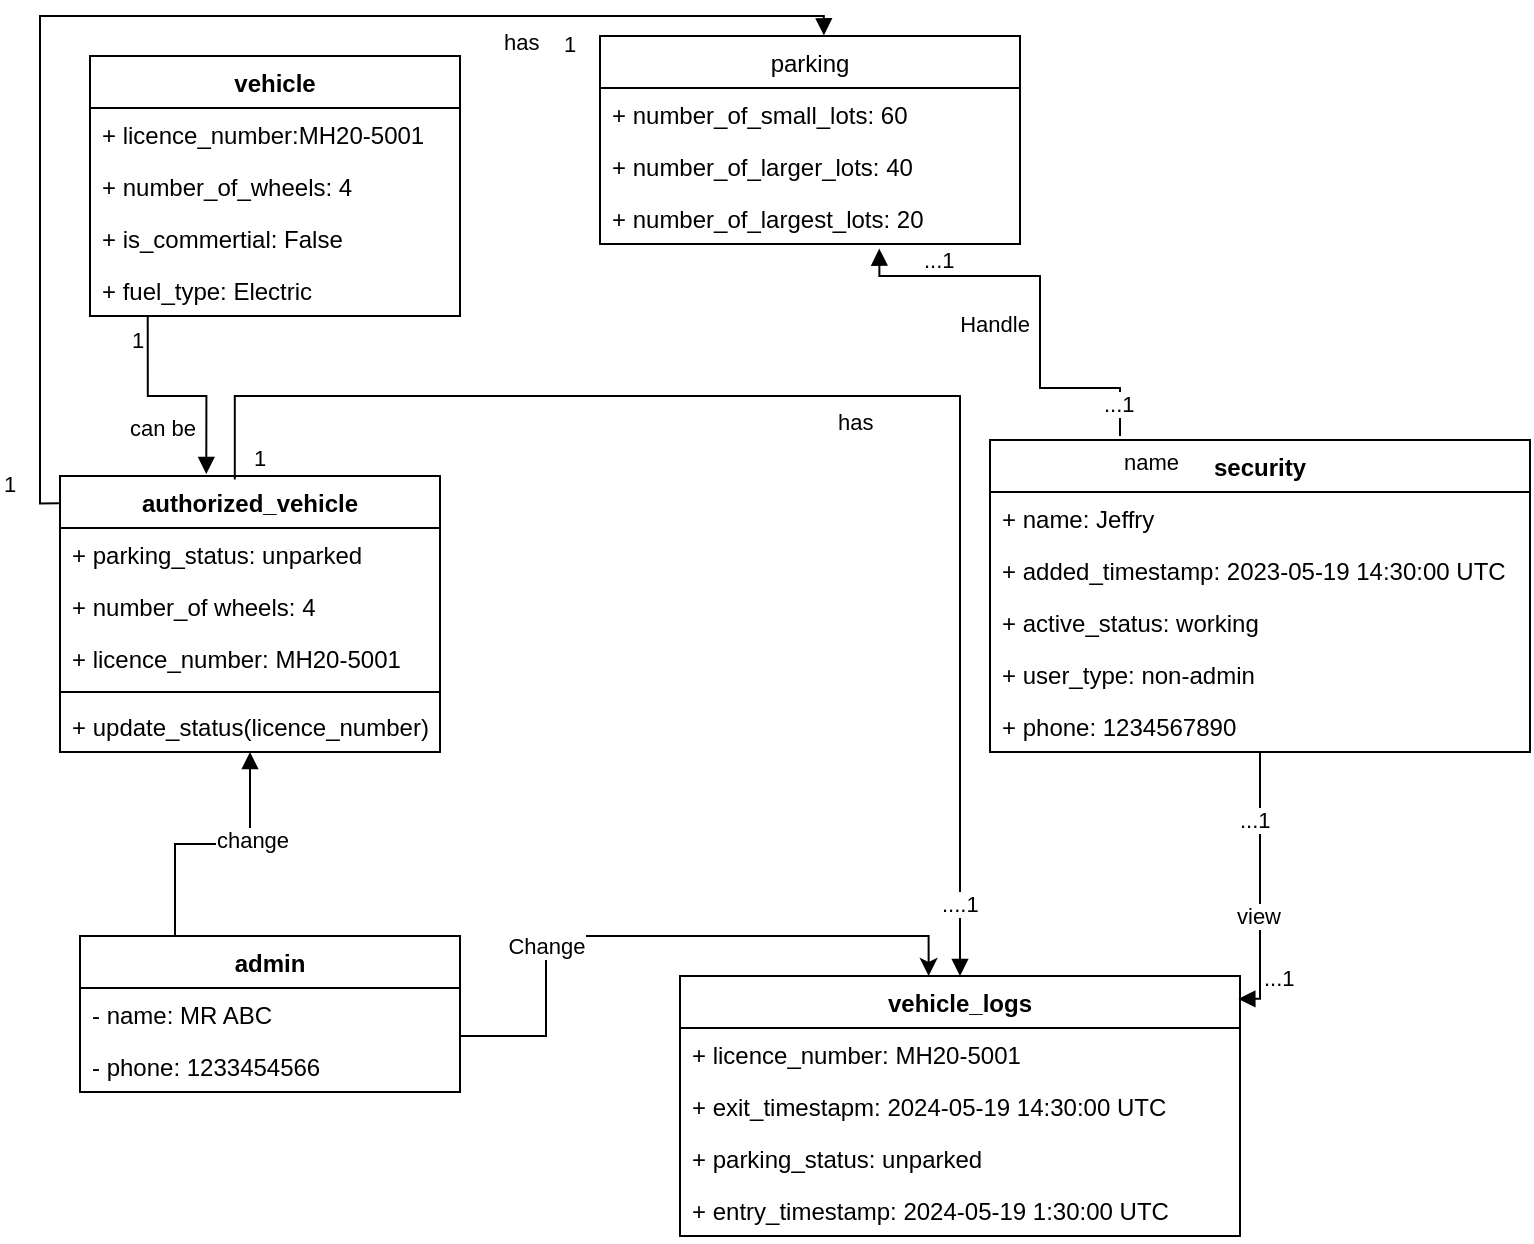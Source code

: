 <mxfile version="20.7.4" type="device"><diagram id="C5RBs43oDa-KdzZeNtuy" name="Page-1"><mxGraphModel dx="1154" dy="582" grid="1" gridSize="10" guides="1" tooltips="1" connect="1" arrows="1" fold="1" page="1" pageScale="1" pageWidth="827" pageHeight="1169" math="0" shadow="0"><root><mxCell id="WIyWlLk6GJQsqaUBKTNV-0"/><mxCell id="WIyWlLk6GJQsqaUBKTNV-1" parent="WIyWlLk6GJQsqaUBKTNV-0"/><mxCell id="a_AwEqrgKMyDPw0xyqR9-5" value="vehicle" style="swimlane;fontStyle=1;align=center;verticalAlign=top;childLayout=stackLayout;horizontal=1;startSize=26;horizontalStack=0;resizeParent=1;resizeParentMax=0;resizeLast=0;collapsible=1;marginBottom=0;" parent="WIyWlLk6GJQsqaUBKTNV-1" vertex="1"><mxGeometry x="95" y="150" width="185" height="130" as="geometry"/></mxCell><mxCell id="a_AwEqrgKMyDPw0xyqR9-9" value="+ licence_number:MH20-5001" style="text;strokeColor=none;fillColor=none;align=left;verticalAlign=top;spacingLeft=4;spacingRight=4;overflow=hidden;rotatable=0;points=[[0,0.5],[1,0.5]];portConstraint=eastwest;" parent="a_AwEqrgKMyDPw0xyqR9-5" vertex="1"><mxGeometry y="26" width="185" height="26" as="geometry"/></mxCell><mxCell id="a_AwEqrgKMyDPw0xyqR9-10" value="+ number_of_wheels: 4" style="text;strokeColor=none;fillColor=none;align=left;verticalAlign=top;spacingLeft=4;spacingRight=4;overflow=hidden;rotatable=0;points=[[0,0.5],[1,0.5]];portConstraint=eastwest;" parent="a_AwEqrgKMyDPw0xyqR9-5" vertex="1"><mxGeometry y="52" width="185" height="26" as="geometry"/></mxCell><mxCell id="a_AwEqrgKMyDPw0xyqR9-11" value="+ is_commertial: False" style="text;strokeColor=none;fillColor=none;align=left;verticalAlign=top;spacingLeft=4;spacingRight=4;overflow=hidden;rotatable=0;points=[[0,0.5],[1,0.5]];portConstraint=eastwest;" parent="a_AwEqrgKMyDPw0xyqR9-5" vertex="1"><mxGeometry y="78" width="185" height="26" as="geometry"/></mxCell><mxCell id="a_AwEqrgKMyDPw0xyqR9-6" value="+ fuel_type: Electric" style="text;strokeColor=none;fillColor=none;align=left;verticalAlign=top;spacingLeft=4;spacingRight=4;overflow=hidden;rotatable=0;points=[[0,0.5],[1,0.5]];portConstraint=eastwest;" parent="a_AwEqrgKMyDPw0xyqR9-5" vertex="1"><mxGeometry y="104" width="185" height="26" as="geometry"/></mxCell><mxCell id="a_AwEqrgKMyDPw0xyqR9-12" value="parking" style="swimlane;fontStyle=0;childLayout=stackLayout;horizontal=1;startSize=26;fillColor=none;horizontalStack=0;resizeParent=1;resizeParentMax=0;resizeLast=0;collapsible=1;marginBottom=0;" parent="WIyWlLk6GJQsqaUBKTNV-1" vertex="1"><mxGeometry x="350" y="140" width="210" height="104" as="geometry"/></mxCell><mxCell id="a_AwEqrgKMyDPw0xyqR9-13" value="+ number_of_small_lots: 60" style="text;strokeColor=none;fillColor=none;align=left;verticalAlign=top;spacingLeft=4;spacingRight=4;overflow=hidden;rotatable=0;points=[[0,0.5],[1,0.5]];portConstraint=eastwest;" parent="a_AwEqrgKMyDPw0xyqR9-12" vertex="1"><mxGeometry y="26" width="210" height="26" as="geometry"/></mxCell><mxCell id="a_AwEqrgKMyDPw0xyqR9-14" value="+ number_of_larger_lots: 40" style="text;strokeColor=none;fillColor=none;align=left;verticalAlign=top;spacingLeft=4;spacingRight=4;overflow=hidden;rotatable=0;points=[[0,0.5],[1,0.5]];portConstraint=eastwest;" parent="a_AwEqrgKMyDPw0xyqR9-12" vertex="1"><mxGeometry y="52" width="210" height="26" as="geometry"/></mxCell><mxCell id="a_AwEqrgKMyDPw0xyqR9-15" value="+ number_of_largest_lots: 20" style="text;strokeColor=none;fillColor=none;align=left;verticalAlign=top;spacingLeft=4;spacingRight=4;overflow=hidden;rotatable=0;points=[[0,0.5],[1,0.5]];portConstraint=eastwest;" parent="a_AwEqrgKMyDPw0xyqR9-12" vertex="1"><mxGeometry y="78" width="210" height="26" as="geometry"/></mxCell><mxCell id="a_AwEqrgKMyDPw0xyqR9-23" value="authorized_vehicle" style="swimlane;fontStyle=1;align=center;verticalAlign=top;childLayout=stackLayout;horizontal=1;startSize=26;horizontalStack=0;resizeParent=1;resizeParentMax=0;resizeLast=0;collapsible=1;marginBottom=0;" parent="WIyWlLk6GJQsqaUBKTNV-1" vertex="1"><mxGeometry x="80" y="360" width="190" height="138" as="geometry"/></mxCell><mxCell id="a_AwEqrgKMyDPw0xyqR9-28" value="+ parking_status: unparked" style="text;strokeColor=none;fillColor=none;align=left;verticalAlign=top;spacingLeft=4;spacingRight=4;overflow=hidden;rotatable=0;points=[[0,0.5],[1,0.5]];portConstraint=eastwest;" parent="a_AwEqrgKMyDPw0xyqR9-23" vertex="1"><mxGeometry y="26" width="190" height="26" as="geometry"/></mxCell><mxCell id="a_AwEqrgKMyDPw0xyqR9-27" value="+ number_of wheels: 4" style="text;strokeColor=none;fillColor=none;align=left;verticalAlign=top;spacingLeft=4;spacingRight=4;overflow=hidden;rotatable=0;points=[[0,0.5],[1,0.5]];portConstraint=eastwest;" parent="a_AwEqrgKMyDPw0xyqR9-23" vertex="1"><mxGeometry y="52" width="190" height="26" as="geometry"/></mxCell><mxCell id="a_AwEqrgKMyDPw0xyqR9-24" value="+ licence_number: MH20-5001" style="text;strokeColor=none;fillColor=none;align=left;verticalAlign=top;spacingLeft=4;spacingRight=4;overflow=hidden;rotatable=0;points=[[0,0.5],[1,0.5]];portConstraint=eastwest;" parent="a_AwEqrgKMyDPw0xyqR9-23" vertex="1"><mxGeometry y="78" width="190" height="26" as="geometry"/></mxCell><mxCell id="a_AwEqrgKMyDPw0xyqR9-25" value="" style="line;strokeWidth=1;fillColor=none;align=left;verticalAlign=middle;spacingTop=-1;spacingLeft=3;spacingRight=3;rotatable=0;labelPosition=right;points=[];portConstraint=eastwest;strokeColor=inherit;" parent="a_AwEqrgKMyDPw0xyqR9-23" vertex="1"><mxGeometry y="104" width="190" height="8" as="geometry"/></mxCell><mxCell id="a_AwEqrgKMyDPw0xyqR9-26" value="+ update_status(licence_number);" style="text;strokeColor=none;fillColor=none;align=left;verticalAlign=top;spacingLeft=4;spacingRight=4;overflow=hidden;rotatable=0;points=[[0,0.5],[1,0.5]];portConstraint=eastwest;" parent="a_AwEqrgKMyDPw0xyqR9-23" vertex="1"><mxGeometry y="112" width="190" height="26" as="geometry"/></mxCell><mxCell id="a_AwEqrgKMyDPw0xyqR9-29" value="security" style="swimlane;fontStyle=1;align=center;verticalAlign=top;childLayout=stackLayout;horizontal=1;startSize=26;horizontalStack=0;resizeParent=1;resizeParentMax=0;resizeLast=0;collapsible=1;marginBottom=0;" parent="WIyWlLk6GJQsqaUBKTNV-1" vertex="1"><mxGeometry x="545" y="342" width="270" height="156" as="geometry"/></mxCell><mxCell id="a_AwEqrgKMyDPw0xyqR9-33" value="+ name: Jeffry" style="text;strokeColor=none;fillColor=none;align=left;verticalAlign=top;spacingLeft=4;spacingRight=4;overflow=hidden;rotatable=0;points=[[0,0.5],[1,0.5]];portConstraint=eastwest;" parent="a_AwEqrgKMyDPw0xyqR9-29" vertex="1"><mxGeometry y="26" width="270" height="26" as="geometry"/></mxCell><mxCell id="a_AwEqrgKMyDPw0xyqR9-35" value="+ added_timestamp: 2023-05-19 14:30:00 UTC" style="text;strokeColor=none;fillColor=none;align=left;verticalAlign=top;spacingLeft=4;spacingRight=4;overflow=hidden;rotatable=0;points=[[0,0.5],[1,0.5]];portConstraint=eastwest;" parent="a_AwEqrgKMyDPw0xyqR9-29" vertex="1"><mxGeometry y="52" width="270" height="26" as="geometry"/></mxCell><mxCell id="a_AwEqrgKMyDPw0xyqR9-36" value="+ active_status: working" style="text;strokeColor=none;fillColor=none;align=left;verticalAlign=top;spacingLeft=4;spacingRight=4;overflow=hidden;rotatable=0;points=[[0,0.5],[1,0.5]];portConstraint=eastwest;" parent="a_AwEqrgKMyDPw0xyqR9-29" vertex="1"><mxGeometry y="78" width="270" height="26" as="geometry"/></mxCell><mxCell id="a_AwEqrgKMyDPw0xyqR9-34" value="+ user_type: non-admin" style="text;strokeColor=none;fillColor=none;align=left;verticalAlign=top;spacingLeft=4;spacingRight=4;overflow=hidden;rotatable=0;points=[[0,0.5],[1,0.5]];portConstraint=eastwest;" parent="a_AwEqrgKMyDPw0xyqR9-29" vertex="1"><mxGeometry y="104" width="270" height="26" as="geometry"/></mxCell><mxCell id="a_AwEqrgKMyDPw0xyqR9-30" value="+ phone: 1234567890" style="text;strokeColor=none;fillColor=none;align=left;verticalAlign=top;spacingLeft=4;spacingRight=4;overflow=hidden;rotatable=0;points=[[0,0.5],[1,0.5]];portConstraint=eastwest;" parent="a_AwEqrgKMyDPw0xyqR9-29" vertex="1"><mxGeometry y="130" width="270" height="26" as="geometry"/></mxCell><mxCell id="doiZ7Ic3-FipqIB1N45A-18" style="edgeStyle=orthogonalEdgeStyle;rounded=0;orthogonalLoop=1;jettySize=auto;html=1;entryX=0.444;entryY=0;entryDx=0;entryDy=0;entryPerimeter=0;" parent="WIyWlLk6GJQsqaUBKTNV-1" source="a_AwEqrgKMyDPw0xyqR9-41" target="a_AwEqrgKMyDPw0xyqR9-51" edge="1"><mxGeometry relative="1" as="geometry"><Array as="points"><mxPoint x="323" y="640"/><mxPoint x="323" y="590"/><mxPoint x="514" y="590"/></Array></mxGeometry></mxCell><mxCell id="doiZ7Ic3-FipqIB1N45A-19" value="Change" style="edgeLabel;html=1;align=center;verticalAlign=middle;resizable=0;points=[];" parent="doiZ7Ic3-FipqIB1N45A-18" vertex="1" connectable="0"><mxGeometry x="-0.421" relative="1" as="geometry"><mxPoint as="offset"/></mxGeometry></mxCell><mxCell id="a_AwEqrgKMyDPw0xyqR9-41" value="admin" style="swimlane;fontStyle=1;align=center;verticalAlign=top;childLayout=stackLayout;horizontal=1;startSize=26;horizontalStack=0;resizeParent=1;resizeParentMax=0;resizeLast=0;collapsible=1;marginBottom=0;" parent="WIyWlLk6GJQsqaUBKTNV-1" vertex="1"><mxGeometry x="90" y="590" width="190" height="78" as="geometry"/></mxCell><mxCell id="a_AwEqrgKMyDPw0xyqR9-47" value="- name: MR ABC" style="text;strokeColor=none;fillColor=none;align=left;verticalAlign=top;spacingLeft=4;spacingRight=4;overflow=hidden;rotatable=0;points=[[0,0.5],[1,0.5]];portConstraint=eastwest;" parent="a_AwEqrgKMyDPw0xyqR9-41" vertex="1"><mxGeometry y="26" width="190" height="26" as="geometry"/></mxCell><mxCell id="a_AwEqrgKMyDPw0xyqR9-42" value="- phone: 1233454566" style="text;strokeColor=none;fillColor=none;align=left;verticalAlign=top;spacingLeft=4;spacingRight=4;overflow=hidden;rotatable=0;points=[[0,0.5],[1,0.5]];portConstraint=eastwest;" parent="a_AwEqrgKMyDPw0xyqR9-41" vertex="1"><mxGeometry y="52" width="190" height="26" as="geometry"/></mxCell><mxCell id="a_AwEqrgKMyDPw0xyqR9-51" value="vehicle_logs" style="swimlane;fontStyle=1;align=center;verticalAlign=top;childLayout=stackLayout;horizontal=1;startSize=26;horizontalStack=0;resizeParent=1;resizeParentMax=0;resizeLast=0;collapsible=1;marginBottom=0;" parent="WIyWlLk6GJQsqaUBKTNV-1" vertex="1"><mxGeometry x="390" y="610" width="280" height="130" as="geometry"/></mxCell><mxCell id="a_AwEqrgKMyDPw0xyqR9-52" value="+ licence_number: MH20-5001" style="text;strokeColor=none;fillColor=none;align=left;verticalAlign=top;spacingLeft=4;spacingRight=4;overflow=hidden;rotatable=0;points=[[0,0.5],[1,0.5]];portConstraint=eastwest;" parent="a_AwEqrgKMyDPw0xyqR9-51" vertex="1"><mxGeometry y="26" width="280" height="26" as="geometry"/></mxCell><mxCell id="a_AwEqrgKMyDPw0xyqR9-56" value="+ exit_timestapm: 2024-05-19 14:30:00 UTC" style="text;strokeColor=none;fillColor=none;align=left;verticalAlign=top;spacingLeft=4;spacingRight=4;overflow=hidden;rotatable=0;points=[[0,0.5],[1,0.5]];portConstraint=eastwest;" parent="a_AwEqrgKMyDPw0xyqR9-51" vertex="1"><mxGeometry y="52" width="280" height="26" as="geometry"/></mxCell><mxCell id="a_AwEqrgKMyDPw0xyqR9-57" value="+ parking_status: unparked" style="text;strokeColor=none;fillColor=none;align=left;verticalAlign=top;spacingLeft=4;spacingRight=4;overflow=hidden;rotatable=0;points=[[0,0.5],[1,0.5]];portConstraint=eastwest;" parent="a_AwEqrgKMyDPw0xyqR9-51" vertex="1"><mxGeometry y="78" width="280" height="26" as="geometry"/></mxCell><mxCell id="a_AwEqrgKMyDPw0xyqR9-55" value="+ entry_timestamp: 2024-05-19 1:30:00 UTC" style="text;strokeColor=none;fillColor=none;align=left;verticalAlign=top;spacingLeft=4;spacingRight=4;overflow=hidden;rotatable=0;points=[[0,0.5],[1,0.5]];portConstraint=eastwest;" parent="a_AwEqrgKMyDPw0xyqR9-51" vertex="1"><mxGeometry y="104" width="280" height="26" as="geometry"/></mxCell><mxCell id="gA2yWhXmJS1sb_ydojyZ-0" value="has" style="endArrow=block;endFill=1;html=1;edgeStyle=orthogonalEdgeStyle;align=left;verticalAlign=top;rounded=0;exitX=-0.003;exitY=0.099;exitDx=0;exitDy=0;entryX=0.533;entryY=-0.003;entryDx=0;entryDy=0;entryPerimeter=0;exitPerimeter=0;" parent="WIyWlLk6GJQsqaUBKTNV-1" source="a_AwEqrgKMyDPw0xyqR9-23" target="a_AwEqrgKMyDPw0xyqR9-12" edge="1"><mxGeometry x="0.476" relative="1" as="geometry"><mxPoint x="220" y="130" as="sourcePoint"/><mxPoint x="380" y="130" as="targetPoint"/><mxPoint as="offset"/><Array as="points"><mxPoint x="70" y="374"/><mxPoint x="70" y="130"/><mxPoint x="462" y="130"/></Array></mxGeometry></mxCell><mxCell id="gA2yWhXmJS1sb_ydojyZ-1" value="1" style="edgeLabel;resizable=0;html=1;align=left;verticalAlign=bottom;" parent="gA2yWhXmJS1sb_ydojyZ-0" connectable="0" vertex="1"><mxGeometry x="-1" relative="1" as="geometry"><mxPoint x="-29" y="-1" as="offset"/></mxGeometry></mxCell><mxCell id="gA2yWhXmJS1sb_ydojyZ-3" value="1" style="edgeLabel;resizable=0;html=1;align=left;verticalAlign=bottom;" parent="WIyWlLk6GJQsqaUBKTNV-1" connectable="0" vertex="1"><mxGeometry x="265" y="225" as="geometry"><mxPoint x="65" y="-73" as="offset"/></mxGeometry></mxCell><mxCell id="gA2yWhXmJS1sb_ydojyZ-6" value="has" style="endArrow=block;endFill=1;html=1;edgeStyle=orthogonalEdgeStyle;align=left;verticalAlign=top;rounded=0;exitX=0.46;exitY=0.013;exitDx=0;exitDy=0;exitPerimeter=0;" parent="WIyWlLk6GJQsqaUBKTNV-1" source="a_AwEqrgKMyDPw0xyqR9-23" target="a_AwEqrgKMyDPw0xyqR9-51" edge="1"><mxGeometry x="-0.016" relative="1" as="geometry"><mxPoint x="240" y="286.88" as="sourcePoint"/><mxPoint x="332.06" y="225.0" as="targetPoint"/><mxPoint as="offset"/><Array as="points"><mxPoint x="167" y="320"/><mxPoint x="530" y="320"/></Array></mxGeometry></mxCell><mxCell id="gA2yWhXmJS1sb_ydojyZ-7" value="1" style="edgeLabel;resizable=0;html=1;align=left;verticalAlign=bottom;" parent="gA2yWhXmJS1sb_ydojyZ-6" connectable="0" vertex="1"><mxGeometry x="-1" relative="1" as="geometry"><mxPoint x="8" y="-2" as="offset"/></mxGeometry></mxCell><mxCell id="gA2yWhXmJS1sb_ydojyZ-9" value="....1" style="edgeLabel;resizable=0;html=1;align=left;verticalAlign=bottom;" parent="WIyWlLk6GJQsqaUBKTNV-1" connectable="0" vertex="1"><mxGeometry x="450" y="580" as="geometry"><mxPoint x="69" y="2" as="offset"/></mxGeometry></mxCell><mxCell id="doiZ7Ic3-FipqIB1N45A-0" value="can be" style="endArrow=block;endFill=1;html=1;edgeStyle=orthogonalEdgeStyle;align=left;verticalAlign=top;rounded=0;exitX=0.156;exitY=1;exitDx=0;exitDy=0;exitPerimeter=0;entryX=0.385;entryY=-0.007;entryDx=0;entryDy=0;entryPerimeter=0;" parent="WIyWlLk6GJQsqaUBKTNV-1" source="a_AwEqrgKMyDPw0xyqR9-6" target="a_AwEqrgKMyDPw0xyqR9-23" edge="1"><mxGeometry x="0.333" y="-40" relative="1" as="geometry"><mxPoint x="60" y="310" as="sourcePoint"/><mxPoint x="220" y="310" as="targetPoint"/><mxPoint as="offset"/></mxGeometry></mxCell><mxCell id="doiZ7Ic3-FipqIB1N45A-1" value="1" style="edgeLabel;resizable=0;html=1;align=left;verticalAlign=bottom;" parent="doiZ7Ic3-FipqIB1N45A-0" connectable="0" vertex="1"><mxGeometry x="-1" relative="1" as="geometry"><mxPoint x="-10" y="20" as="offset"/></mxGeometry></mxCell><mxCell id="doiZ7Ic3-FipqIB1N45A-4" value="name" style="endArrow=block;endFill=1;html=1;edgeStyle=orthogonalEdgeStyle;align=left;verticalAlign=top;rounded=0;entryX=0.665;entryY=1.089;entryDx=0;entryDy=0;entryPerimeter=0;" parent="WIyWlLk6GJQsqaUBKTNV-1" target="a_AwEqrgKMyDPw0xyqR9-15" edge="1"><mxGeometry x="-1" relative="1" as="geometry"><mxPoint x="610" y="340" as="sourcePoint"/><mxPoint x="710" y="60" as="targetPoint"/><Array as="points"><mxPoint x="610" y="316"/><mxPoint x="570" y="316"/><mxPoint x="570" y="260"/><mxPoint x="490" y="260"/></Array></mxGeometry></mxCell><mxCell id="doiZ7Ic3-FipqIB1N45A-5" value="...1" style="edgeLabel;resizable=0;html=1;align=left;verticalAlign=bottom;" parent="doiZ7Ic3-FipqIB1N45A-4" connectable="0" vertex="1"><mxGeometry x="-1" relative="1" as="geometry"><mxPoint x="-10" y="-8" as="offset"/></mxGeometry></mxCell><mxCell id="doiZ7Ic3-FipqIB1N45A-6" value="Handle" style="edgeLabel;html=1;align=center;verticalAlign=middle;resizable=0;points=[];" parent="doiZ7Ic3-FipqIB1N45A-4" vertex="1" connectable="0"><mxGeometry x="0.376" y="-1" relative="1" as="geometry"><mxPoint x="4" y="25" as="offset"/></mxGeometry></mxCell><mxCell id="doiZ7Ic3-FipqIB1N45A-9" value="...1" style="edgeLabel;resizable=0;html=1;align=left;verticalAlign=bottom;" parent="WIyWlLk6GJQsqaUBKTNV-1" connectable="0" vertex="1"><mxGeometry x="510.0" y="260.0" as="geometry"/></mxCell><mxCell id="doiZ7Ic3-FipqIB1N45A-10" value="" style="endArrow=block;endFill=1;html=1;edgeStyle=orthogonalEdgeStyle;align=left;verticalAlign=top;rounded=0;entryX=0.997;entryY=0.088;entryDx=0;entryDy=0;entryPerimeter=0;" parent="WIyWlLk6GJQsqaUBKTNV-1" source="a_AwEqrgKMyDPw0xyqR9-29" target="a_AwEqrgKMyDPw0xyqR9-51" edge="1"><mxGeometry x="-1" relative="1" as="geometry"><mxPoint x="610" y="450" as="sourcePoint"/><mxPoint x="770" y="450" as="targetPoint"/></mxGeometry></mxCell><mxCell id="doiZ7Ic3-FipqIB1N45A-11" value="...1" style="edgeLabel;resizable=0;html=1;align=left;verticalAlign=bottom;" parent="doiZ7Ic3-FipqIB1N45A-10" connectable="0" vertex="1"><mxGeometry x="-1" relative="1" as="geometry"><mxPoint x="-12" y="42" as="offset"/></mxGeometry></mxCell><mxCell id="doiZ7Ic3-FipqIB1N45A-12" value="view" style="edgeLabel;html=1;align=center;verticalAlign=middle;resizable=0;points=[];" parent="doiZ7Ic3-FipqIB1N45A-10" vertex="1" connectable="0"><mxGeometry x="0.218" y="-1" relative="1" as="geometry"><mxPoint as="offset"/></mxGeometry></mxCell><mxCell id="doiZ7Ic3-FipqIB1N45A-13" value="...1" style="edgeLabel;resizable=0;html=1;align=left;verticalAlign=bottom;" parent="WIyWlLk6GJQsqaUBKTNV-1" connectable="0" vertex="1"><mxGeometry x="680" y="619.999" as="geometry"/></mxCell><mxCell id="doiZ7Ic3-FipqIB1N45A-15" value="" style="endArrow=block;endFill=1;html=1;edgeStyle=orthogonalEdgeStyle;align=left;verticalAlign=top;rounded=0;exitX=0.25;exitY=0;exitDx=0;exitDy=0;" parent="WIyWlLk6GJQsqaUBKTNV-1" source="a_AwEqrgKMyDPw0xyqR9-41" target="a_AwEqrgKMyDPw0xyqR9-23" edge="1"><mxGeometry x="-1" relative="1" as="geometry"><mxPoint x="140" y="590" as="sourcePoint"/><mxPoint x="300" y="590" as="targetPoint"/></mxGeometry></mxCell><mxCell id="doiZ7Ic3-FipqIB1N45A-17" value="change" style="edgeLabel;html=1;align=center;verticalAlign=middle;resizable=0;points=[];" parent="doiZ7Ic3-FipqIB1N45A-15" vertex="1" connectable="0"><mxGeometry x="0.322" y="-1" relative="1" as="geometry"><mxPoint as="offset"/></mxGeometry></mxCell></root></mxGraphModel></diagram></mxfile>